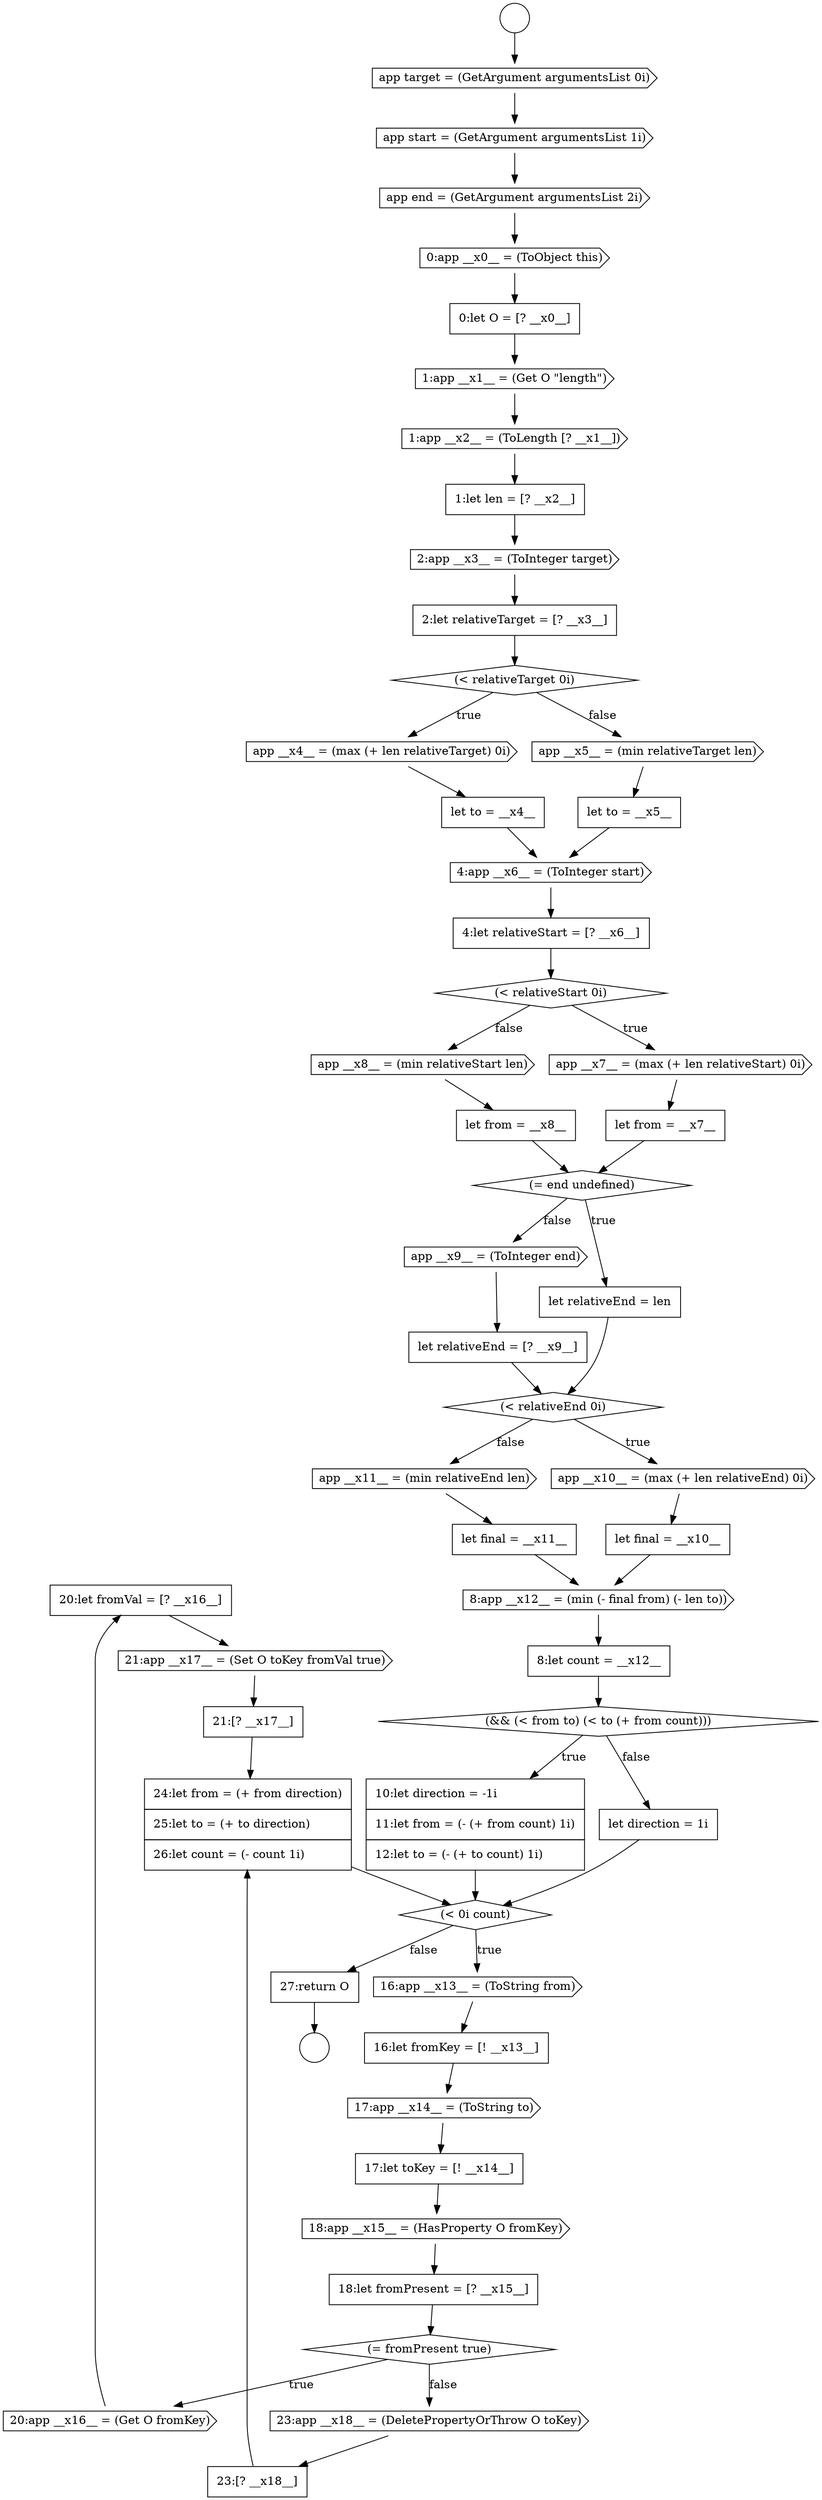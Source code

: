digraph {
  node13878 [shape=none, margin=0, label=<<font color="black">
    <table border="0" cellborder="1" cellspacing="0" cellpadding="10">
      <tr><td align="left">20:let fromVal = [? __x16__]</td></tr>
    </table>
  </font>> color="black" fillcolor="white" style=filled]
  node13863 [shape=none, margin=0, label=<<font color="black">
    <table border="0" cellborder="1" cellspacing="0" cellpadding="10">
      <tr><td align="left">let final = __x11__</td></tr>
    </table>
  </font>> color="black" fillcolor="white" style=filled]
  node13872 [shape=cds, label=<<font color="black">17:app __x14__ = (ToString to)</font>> color="black" fillcolor="white" style=filled]
  node13883 [shape=none, margin=0, label=<<font color="black">
    <table border="0" cellborder="1" cellspacing="0" cellpadding="10">
      <tr><td align="left">24:let from = (+ from direction)</td></tr>
      <tr><td align="left">25:let to = (+ to direction)</td></tr>
      <tr><td align="left">26:let count = (- count 1i)</td></tr>
    </table>
  </font>> color="black" fillcolor="white" style=filled]
  node13880 [shape=none, margin=0, label=<<font color="black">
    <table border="0" cellborder="1" cellspacing="0" cellpadding="10">
      <tr><td align="left">21:[? __x17__]</td></tr>
    </table>
  </font>> color="black" fillcolor="white" style=filled]
  node13858 [shape=none, margin=0, label=<<font color="black">
    <table border="0" cellborder="1" cellspacing="0" cellpadding="10">
      <tr><td align="left">let relativeEnd = [? __x9__]</td></tr>
    </table>
  </font>> color="black" fillcolor="white" style=filled]
  node13862 [shape=cds, label=<<font color="black">app __x11__ = (min relativeEnd len)</font>> color="black" fillcolor="white" style=filled]
  node13881 [shape=cds, label=<<font color="black">23:app __x18__ = (DeletePropertyOrThrow O toKey)</font>> color="black" fillcolor="white" style=filled]
  node13859 [shape=diamond, label=<<font color="black">(&lt; relativeEnd 0i)</font>> color="black" fillcolor="white" style=filled]
  node13854 [shape=none, margin=0, label=<<font color="black">
    <table border="0" cellborder="1" cellspacing="0" cellpadding="10">
      <tr><td align="left">let from = __x8__</td></tr>
    </table>
  </font>> color="black" fillcolor="white" style=filled]
  node13869 [shape=diamond, label=<<font color="black">(&lt; 0i count)</font>> color="black" fillcolor="white" style=filled]
  node13834 [shape=cds, label=<<font color="black">app start = (GetArgument argumentsList 1i)</font>> color="black" fillcolor="white" style=filled]
  node13845 [shape=none, margin=0, label=<<font color="black">
    <table border="0" cellborder="1" cellspacing="0" cellpadding="10">
      <tr><td align="left">let to = __x4__</td></tr>
    </table>
  </font>> color="black" fillcolor="white" style=filled]
  node13874 [shape=cds, label=<<font color="black">18:app __x15__ = (HasProperty O fromKey)</font>> color="black" fillcolor="white" style=filled]
  node13841 [shape=cds, label=<<font color="black">2:app __x3__ = (ToInteger target)</font>> color="black" fillcolor="white" style=filled]
  node13865 [shape=none, margin=0, label=<<font color="black">
    <table border="0" cellborder="1" cellspacing="0" cellpadding="10">
      <tr><td align="left">8:let count = __x12__</td></tr>
    </table>
  </font>> color="black" fillcolor="white" style=filled]
  node13833 [shape=cds, label=<<font color="black">app target = (GetArgument argumentsList 0i)</font>> color="black" fillcolor="white" style=filled]
  node13838 [shape=cds, label=<<font color="black">1:app __x1__ = (Get O &quot;length&quot;)</font>> color="black" fillcolor="white" style=filled]
  node13848 [shape=cds, label=<<font color="black">4:app __x6__ = (ToInteger start)</font>> color="black" fillcolor="white" style=filled]
  node13875 [shape=none, margin=0, label=<<font color="black">
    <table border="0" cellborder="1" cellspacing="0" cellpadding="10">
      <tr><td align="left">18:let fromPresent = [? __x15__]</td></tr>
    </table>
  </font>> color="black" fillcolor="white" style=filled]
  node13850 [shape=diamond, label=<<font color="black">(&lt; relativeStart 0i)</font>> color="black" fillcolor="white" style=filled]
  node13860 [shape=cds, label=<<font color="black">app __x10__ = (max (+ len relativeEnd) 0i)</font>> color="black" fillcolor="white" style=filled]
  node13835 [shape=cds, label=<<font color="black">app end = (GetArgument argumentsList 2i)</font>> color="black" fillcolor="white" style=filled]
  node13853 [shape=cds, label=<<font color="black">app __x8__ = (min relativeStart len)</font>> color="black" fillcolor="white" style=filled]
  node13839 [shape=cds, label=<<font color="black">1:app __x2__ = (ToLength [? __x1__])</font>> color="black" fillcolor="white" style=filled]
  node13868 [shape=none, margin=0, label=<<font color="black">
    <table border="0" cellborder="1" cellspacing="0" cellpadding="10">
      <tr><td align="left">let direction = 1i</td></tr>
    </table>
  </font>> color="black" fillcolor="white" style=filled]
  node13844 [shape=cds, label=<<font color="black">app __x4__ = (max (+ len relativeTarget) 0i)</font>> color="black" fillcolor="white" style=filled]
  node13879 [shape=cds, label=<<font color="black">21:app __x17__ = (Set O toKey fromVal true)</font>> color="black" fillcolor="white" style=filled]
  node13864 [shape=cds, label=<<font color="black">8:app __x12__ = (min (- final from) (- len to))</font>> color="black" fillcolor="white" style=filled]
  node13849 [shape=none, margin=0, label=<<font color="black">
    <table border="0" cellborder="1" cellspacing="0" cellpadding="10">
      <tr><td align="left">4:let relativeStart = [? __x6__]</td></tr>
    </table>
  </font>> color="black" fillcolor="white" style=filled]
  node13832 [shape=circle label=" " color="black" fillcolor="white" style=filled]
  node13847 [shape=none, margin=0, label=<<font color="black">
    <table border="0" cellborder="1" cellspacing="0" cellpadding="10">
      <tr><td align="left">let to = __x5__</td></tr>
    </table>
  </font>> color="black" fillcolor="white" style=filled]
  node13871 [shape=none, margin=0, label=<<font color="black">
    <table border="0" cellborder="1" cellspacing="0" cellpadding="10">
      <tr><td align="left">16:let fromKey = [! __x13__]</td></tr>
    </table>
  </font>> color="black" fillcolor="white" style=filled]
  node13876 [shape=diamond, label=<<font color="black">(= fromPresent true)</font>> color="black" fillcolor="white" style=filled]
  node13851 [shape=cds, label=<<font color="black">app __x7__ = (max (+ len relativeStart) 0i)</font>> color="black" fillcolor="white" style=filled]
  node13836 [shape=cds, label=<<font color="black">0:app __x0__ = (ToObject this)</font>> color="black" fillcolor="white" style=filled]
  node13857 [shape=cds, label=<<font color="black">app __x9__ = (ToInteger end)</font>> color="black" fillcolor="white" style=filled]
  node13856 [shape=none, margin=0, label=<<font color="black">
    <table border="0" cellborder="1" cellspacing="0" cellpadding="10">
      <tr><td align="left">let relativeEnd = len</td></tr>
    </table>
  </font>> color="black" fillcolor="white" style=filled]
  node13867 [shape=none, margin=0, label=<<font color="black">
    <table border="0" cellborder="1" cellspacing="0" cellpadding="10">
      <tr><td align="left">10:let direction = -1i</td></tr>
      <tr><td align="left">11:let from = (- (+ from count) 1i)</td></tr>
      <tr><td align="left">12:let to = (- (+ to count) 1i)</td></tr>
    </table>
  </font>> color="black" fillcolor="white" style=filled]
  node13884 [shape=none, margin=0, label=<<font color="black">
    <table border="0" cellborder="1" cellspacing="0" cellpadding="10">
      <tr><td align="left">27:return O</td></tr>
    </table>
  </font>> color="black" fillcolor="white" style=filled]
  node13840 [shape=none, margin=0, label=<<font color="black">
    <table border="0" cellborder="1" cellspacing="0" cellpadding="10">
      <tr><td align="left">1:let len = [? __x2__]</td></tr>
    </table>
  </font>> color="black" fillcolor="white" style=filled]
  node13861 [shape=none, margin=0, label=<<font color="black">
    <table border="0" cellborder="1" cellspacing="0" cellpadding="10">
      <tr><td align="left">let final = __x10__</td></tr>
    </table>
  </font>> color="black" fillcolor="white" style=filled]
  node13852 [shape=none, margin=0, label=<<font color="black">
    <table border="0" cellborder="1" cellspacing="0" cellpadding="10">
      <tr><td align="left">let from = __x7__</td></tr>
    </table>
  </font>> color="black" fillcolor="white" style=filled]
  node13882 [shape=none, margin=0, label=<<font color="black">
    <table border="0" cellborder="1" cellspacing="0" cellpadding="10">
      <tr><td align="left">23:[? __x18__]</td></tr>
    </table>
  </font>> color="black" fillcolor="white" style=filled]
  node13843 [shape=diamond, label=<<font color="black">(&lt; relativeTarget 0i)</font>> color="black" fillcolor="white" style=filled]
  node13870 [shape=cds, label=<<font color="black">16:app __x13__ = (ToString from)</font>> color="black" fillcolor="white" style=filled]
  node13831 [shape=circle label=" " color="black" fillcolor="white" style=filled]
  node13846 [shape=cds, label=<<font color="black">app __x5__ = (min relativeTarget len)</font>> color="black" fillcolor="white" style=filled]
  node13873 [shape=none, margin=0, label=<<font color="black">
    <table border="0" cellborder="1" cellspacing="0" cellpadding="10">
      <tr><td align="left">17:let toKey = [! __x14__]</td></tr>
    </table>
  </font>> color="black" fillcolor="white" style=filled]
  node13855 [shape=diamond, label=<<font color="black">(= end undefined)</font>> color="black" fillcolor="white" style=filled]
  node13842 [shape=none, margin=0, label=<<font color="black">
    <table border="0" cellborder="1" cellspacing="0" cellpadding="10">
      <tr><td align="left">2:let relativeTarget = [? __x3__]</td></tr>
    </table>
  </font>> color="black" fillcolor="white" style=filled]
  node13877 [shape=cds, label=<<font color="black">20:app __x16__ = (Get O fromKey)</font>> color="black" fillcolor="white" style=filled]
  node13837 [shape=none, margin=0, label=<<font color="black">
    <table border="0" cellborder="1" cellspacing="0" cellpadding="10">
      <tr><td align="left">0:let O = [? __x0__]</td></tr>
    </table>
  </font>> color="black" fillcolor="white" style=filled]
  node13866 [shape=diamond, label=<<font color="black">(&amp;&amp; (&lt; from to) (&lt; to (+ from count)))</font>> color="black" fillcolor="white" style=filled]
  node13848 -> node13849 [ color="black"]
  node13865 -> node13866 [ color="black"]
  node13883 -> node13869 [ color="black"]
  node13852 -> node13855 [ color="black"]
  node13870 -> node13871 [ color="black"]
  node13838 -> node13839 [ color="black"]
  node13850 -> node13851 [label=<<font color="black">true</font>> color="black"]
  node13850 -> node13853 [label=<<font color="black">false</font>> color="black"]
  node13851 -> node13852 [ color="black"]
  node13869 -> node13870 [label=<<font color="black">true</font>> color="black"]
  node13869 -> node13884 [label=<<font color="black">false</font>> color="black"]
  node13880 -> node13883 [ color="black"]
  node13855 -> node13856 [label=<<font color="black">true</font>> color="black"]
  node13855 -> node13857 [label=<<font color="black">false</font>> color="black"]
  node13862 -> node13863 [ color="black"]
  node13840 -> node13841 [ color="black"]
  node13843 -> node13844 [label=<<font color="black">true</font>> color="black"]
  node13843 -> node13846 [label=<<font color="black">false</font>> color="black"]
  node13849 -> node13850 [ color="black"]
  node13859 -> node13860 [label=<<font color="black">true</font>> color="black"]
  node13859 -> node13862 [label=<<font color="black">false</font>> color="black"]
  node13882 -> node13883 [ color="black"]
  node13863 -> node13864 [ color="black"]
  node13866 -> node13867 [label=<<font color="black">true</font>> color="black"]
  node13866 -> node13868 [label=<<font color="black">false</font>> color="black"]
  node13841 -> node13842 [ color="black"]
  node13884 -> node13832 [ color="black"]
  node13878 -> node13879 [ color="black"]
  node13831 -> node13833 [ color="black"]
  node13854 -> node13855 [ color="black"]
  node13875 -> node13876 [ color="black"]
  node13872 -> node13873 [ color="black"]
  node13858 -> node13859 [ color="black"]
  node13833 -> node13834 [ color="black"]
  node13867 -> node13869 [ color="black"]
  node13835 -> node13836 [ color="black"]
  node13868 -> node13869 [ color="black"]
  node13846 -> node13847 [ color="black"]
  node13834 -> node13835 [ color="black"]
  node13861 -> node13864 [ color="black"]
  node13864 -> node13865 [ color="black"]
  node13881 -> node13882 [ color="black"]
  node13860 -> node13861 [ color="black"]
  node13836 -> node13837 [ color="black"]
  node13857 -> node13858 [ color="black"]
  node13874 -> node13875 [ color="black"]
  node13845 -> node13848 [ color="black"]
  node13837 -> node13838 [ color="black"]
  node13844 -> node13845 [ color="black"]
  node13842 -> node13843 [ color="black"]
  node13873 -> node13874 [ color="black"]
  node13879 -> node13880 [ color="black"]
  node13856 -> node13859 [ color="black"]
  node13877 -> node13878 [ color="black"]
  node13839 -> node13840 [ color="black"]
  node13871 -> node13872 [ color="black"]
  node13847 -> node13848 [ color="black"]
  node13853 -> node13854 [ color="black"]
  node13876 -> node13877 [label=<<font color="black">true</font>> color="black"]
  node13876 -> node13881 [label=<<font color="black">false</font>> color="black"]
}
